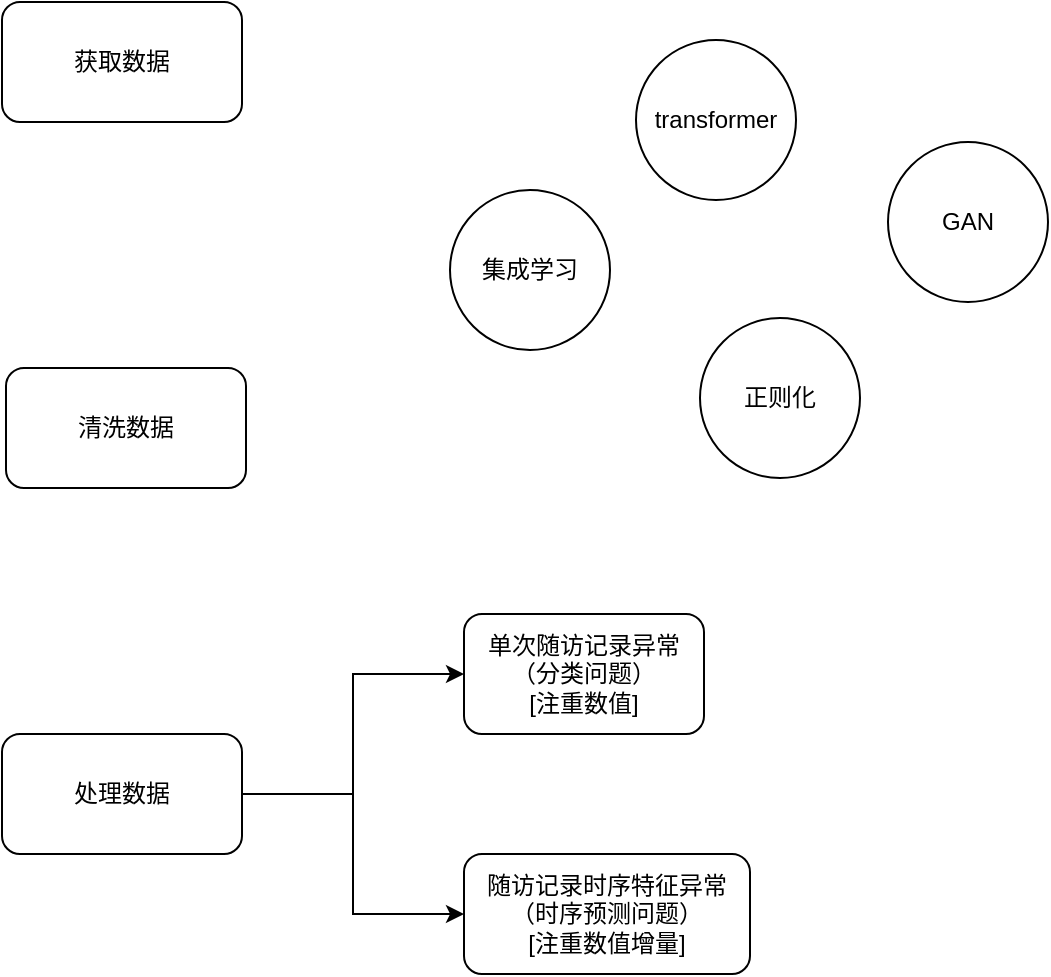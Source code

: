 <mxfile version="15.9.4" type="github">
  <diagram id="C5RBs43oDa-KdzZeNtuy" name="Page-1">
    <mxGraphModel dx="1038" dy="547" grid="0" gridSize="10" guides="1" tooltips="1" connect="1" arrows="1" fold="1" page="1" pageScale="1" pageWidth="827" pageHeight="1169" math="0" shadow="0">
      <root>
        <mxCell id="WIyWlLk6GJQsqaUBKTNV-0" />
        <mxCell id="WIyWlLk6GJQsqaUBKTNV-1" parent="WIyWlLk6GJQsqaUBKTNV-0" />
        <mxCell id="MLOEDORwVN3XTyWQIhq8-1" value="获取数据" style="rounded=1;whiteSpace=wrap;html=1;" vertex="1" parent="WIyWlLk6GJQsqaUBKTNV-1">
          <mxGeometry x="123" y="42" width="120" height="60" as="geometry" />
        </mxCell>
        <mxCell id="MLOEDORwVN3XTyWQIhq8-2" value="清洗数据" style="rounded=1;whiteSpace=wrap;html=1;" vertex="1" parent="WIyWlLk6GJQsqaUBKTNV-1">
          <mxGeometry x="125" y="225" width="120" height="60" as="geometry" />
        </mxCell>
        <mxCell id="MLOEDORwVN3XTyWQIhq8-7" style="edgeStyle=orthogonalEdgeStyle;rounded=0;orthogonalLoop=1;jettySize=auto;html=1;entryX=0;entryY=0.5;entryDx=0;entryDy=0;" edge="1" parent="WIyWlLk6GJQsqaUBKTNV-1" source="MLOEDORwVN3XTyWQIhq8-3" target="MLOEDORwVN3XTyWQIhq8-5">
          <mxGeometry relative="1" as="geometry" />
        </mxCell>
        <mxCell id="MLOEDORwVN3XTyWQIhq8-8" style="edgeStyle=orthogonalEdgeStyle;rounded=0;orthogonalLoop=1;jettySize=auto;html=1;entryX=0;entryY=0.5;entryDx=0;entryDy=0;" edge="1" parent="WIyWlLk6GJQsqaUBKTNV-1" source="MLOEDORwVN3XTyWQIhq8-3" target="MLOEDORwVN3XTyWQIhq8-6">
          <mxGeometry relative="1" as="geometry" />
        </mxCell>
        <mxCell id="MLOEDORwVN3XTyWQIhq8-3" value="处理数据" style="rounded=1;whiteSpace=wrap;html=1;" vertex="1" parent="WIyWlLk6GJQsqaUBKTNV-1">
          <mxGeometry x="123" y="408" width="120" height="60" as="geometry" />
        </mxCell>
        <mxCell id="MLOEDORwVN3XTyWQIhq8-5" value="单次随访记录异常&lt;br&gt;（分类问题）&lt;br&gt;[注重数值]" style="rounded=1;whiteSpace=wrap;html=1;" vertex="1" parent="WIyWlLk6GJQsqaUBKTNV-1">
          <mxGeometry x="354" y="348" width="120" height="60" as="geometry" />
        </mxCell>
        <mxCell id="MLOEDORwVN3XTyWQIhq8-6" value="随访记录时序特征异常&lt;br&gt;（时序预测问题）&lt;br&gt;[注重数值增量]" style="rounded=1;whiteSpace=wrap;html=1;" vertex="1" parent="WIyWlLk6GJQsqaUBKTNV-1">
          <mxGeometry x="354" y="468" width="143" height="60" as="geometry" />
        </mxCell>
        <mxCell id="MLOEDORwVN3XTyWQIhq8-9" value="transformer" style="ellipse;whiteSpace=wrap;html=1;aspect=fixed;" vertex="1" parent="WIyWlLk6GJQsqaUBKTNV-1">
          <mxGeometry x="440" y="61" width="80" height="80" as="geometry" />
        </mxCell>
        <mxCell id="MLOEDORwVN3XTyWQIhq8-10" value="GAN" style="ellipse;whiteSpace=wrap;html=1;aspect=fixed;" vertex="1" parent="WIyWlLk6GJQsqaUBKTNV-1">
          <mxGeometry x="566" y="112" width="80" height="80" as="geometry" />
        </mxCell>
        <mxCell id="MLOEDORwVN3XTyWQIhq8-11" value="集成学习" style="ellipse;whiteSpace=wrap;html=1;aspect=fixed;" vertex="1" parent="WIyWlLk6GJQsqaUBKTNV-1">
          <mxGeometry x="347" y="136" width="80" height="80" as="geometry" />
        </mxCell>
        <mxCell id="MLOEDORwVN3XTyWQIhq8-12" value="正则化" style="ellipse;whiteSpace=wrap;html=1;aspect=fixed;" vertex="1" parent="WIyWlLk6GJQsqaUBKTNV-1">
          <mxGeometry x="472" y="200" width="80" height="80" as="geometry" />
        </mxCell>
      </root>
    </mxGraphModel>
  </diagram>
</mxfile>
